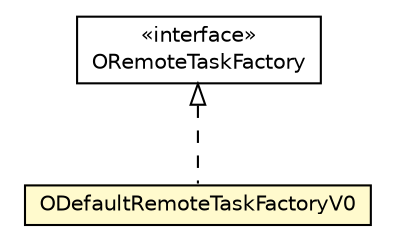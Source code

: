 #!/usr/local/bin/dot
#
# Class diagram 
# Generated by UMLGraph version R5_6-24-gf6e263 (http://www.umlgraph.org/)
#

digraph G {
	edge [fontname="Helvetica",fontsize=10,labelfontname="Helvetica",labelfontsize=10];
	node [fontname="Helvetica",fontsize=10,shape=plaintext];
	nodesep=0.25;
	ranksep=0.5;
	// com.orientechnologies.orient.server.distributed.ORemoteTaskFactory
	c1440423 [label=<<table title="com.orientechnologies.orient.server.distributed.ORemoteTaskFactory" border="0" cellborder="1" cellspacing="0" cellpadding="2" port="p" href="../../ORemoteTaskFactory.html">
		<tr><td><table border="0" cellspacing="0" cellpadding="1">
<tr><td align="center" balign="center"> &#171;interface&#187; </td></tr>
<tr><td align="center" balign="center"> ORemoteTaskFactory </td></tr>
		</table></td></tr>
		</table>>, URL="../../ORemoteTaskFactory.html", fontname="Helvetica", fontcolor="black", fontsize=10.0];
	// com.orientechnologies.orient.server.distributed.impl.task.ODefaultRemoteTaskFactoryV0
	c1440693 [label=<<table title="com.orientechnologies.orient.server.distributed.impl.task.ODefaultRemoteTaskFactoryV0" border="0" cellborder="1" cellspacing="0" cellpadding="2" port="p" bgcolor="lemonChiffon" href="./ODefaultRemoteTaskFactoryV0.html">
		<tr><td><table border="0" cellspacing="0" cellpadding="1">
<tr><td align="center" balign="center"> ODefaultRemoteTaskFactoryV0 </td></tr>
		</table></td></tr>
		</table>>, URL="./ODefaultRemoteTaskFactoryV0.html", fontname="Helvetica", fontcolor="black", fontsize=10.0];
	//com.orientechnologies.orient.server.distributed.impl.task.ODefaultRemoteTaskFactoryV0 implements com.orientechnologies.orient.server.distributed.ORemoteTaskFactory
	c1440423:p -> c1440693:p [dir=back,arrowtail=empty,style=dashed];
}

